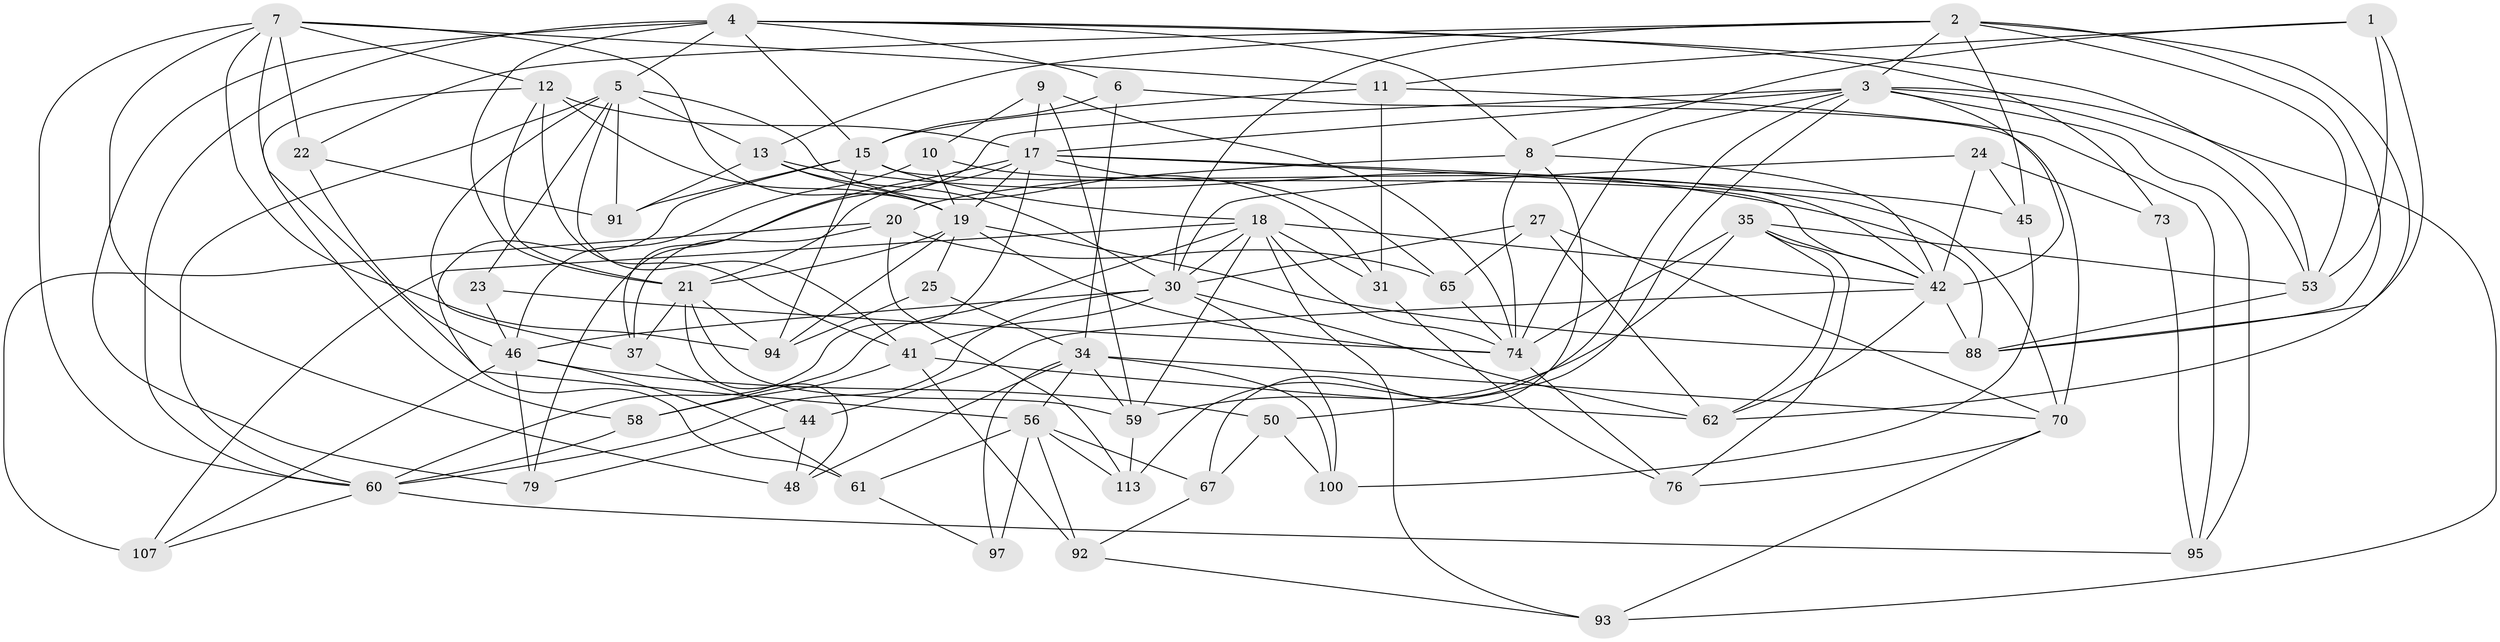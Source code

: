 // original degree distribution, {4: 1.0}
// Generated by graph-tools (version 1.1) at 2025/16/03/09/25 04:16:14]
// undirected, 60 vertices, 170 edges
graph export_dot {
graph [start="1"]
  node [color=gray90,style=filled];
  1;
  2 [super="+118+87"];
  3 [super="+28+63"];
  4 [super="+29+106+16"];
  5 [super="+51"];
  6;
  7 [super="+69+40"];
  8 [super="+36"];
  9;
  10;
  11 [super="+39"];
  12 [super="+14"];
  13 [super="+89"];
  15 [super="+85"];
  17 [super="+26+52+112"];
  18 [super="+47+80"];
  19 [super="+32+33"];
  20 [super="+71"];
  21 [super="+108+105+114"];
  22;
  23;
  24;
  25;
  27;
  30 [super="+57+38+78"];
  31 [super="+66"];
  34 [super="+43+55"];
  35 [super="+54"];
  37 [super="+117"];
  41 [super="+77"];
  42 [super="+68"];
  44;
  45;
  46 [super="+81"];
  48;
  50;
  53 [super="+104"];
  56 [super="+75"];
  58;
  59 [super="+84"];
  60 [super="+82+102"];
  61;
  62 [super="+86"];
  65;
  67;
  70 [super="+110"];
  73;
  74 [super="+96"];
  76;
  79;
  88 [super="+116"];
  91;
  92;
  93;
  94 [super="+99"];
  95;
  97;
  100;
  107;
  113;
  1 -- 11;
  1 -- 8;
  1 -- 53;
  1 -- 88;
  2 -- 62;
  2 -- 13;
  2 -- 88;
  2 -- 45;
  2 -- 53;
  2 -- 3;
  2 -- 22;
  2 -- 30;
  3 -- 50;
  3 -- 95;
  3 -- 113;
  3 -- 93;
  3 -- 53;
  3 -- 37;
  3 -- 74;
  3 -- 17;
  3 -- 42;
  4 -- 73 [weight=2];
  4 -- 53;
  4 -- 79;
  4 -- 5;
  4 -- 6;
  4 -- 21 [weight=3];
  4 -- 60;
  4 -- 8;
  4 -- 15;
  5 -- 31;
  5 -- 91;
  5 -- 37;
  5 -- 23;
  5 -- 41;
  5 -- 60;
  5 -- 13;
  6 -- 34;
  6 -- 70;
  6 -- 15;
  7 -- 94;
  7 -- 48;
  7 -- 12;
  7 -- 60;
  7 -- 22;
  7 -- 11;
  7 -- 19;
  7 -- 56;
  8 -- 74;
  8 -- 67;
  8 -- 42;
  8 -- 20;
  9 -- 74;
  9 -- 59;
  9 -- 10;
  9 -- 17;
  10 -- 46;
  10 -- 19;
  10 -- 42;
  11 -- 31 [weight=2];
  11 -- 15;
  11 -- 95;
  12 -- 21;
  12 -- 19;
  12 -- 41;
  12 -- 58;
  12 -- 17;
  13 -- 91;
  13 -- 88;
  13 -- 30;
  13 -- 19;
  15 -- 61;
  15 -- 91;
  15 -- 42;
  15 -- 18;
  15 -- 94;
  17 -- 65;
  17 -- 60;
  17 -- 70;
  17 -- 19;
  17 -- 21;
  17 -- 45;
  17 -- 79;
  18 -- 93;
  18 -- 30;
  18 -- 42;
  18 -- 74;
  18 -- 58;
  18 -- 107;
  18 -- 31 [weight=2];
  18 -- 59;
  19 -- 94 [weight=2];
  19 -- 25 [weight=2];
  19 -- 21;
  19 -- 88;
  19 -- 74;
  20 -- 113;
  20 -- 37 [weight=2];
  20 -- 65;
  20 -- 107;
  21 -- 94;
  21 -- 48;
  21 -- 59;
  21 -- 37;
  22 -- 91;
  22 -- 46;
  23 -- 46;
  23 -- 74 [weight=2];
  24 -- 73;
  24 -- 45;
  24 -- 30;
  24 -- 42;
  25 -- 94;
  25 -- 34;
  27 -- 65;
  27 -- 70;
  27 -- 30;
  27 -- 62;
  30 -- 41;
  30 -- 46;
  30 -- 62;
  30 -- 100;
  30 -- 60;
  31 -- 76;
  34 -- 59;
  34 -- 56;
  34 -- 70;
  34 -- 48;
  34 -- 97;
  34 -- 100;
  35 -- 76;
  35 -- 59;
  35 -- 74;
  35 -- 53;
  35 -- 62;
  35 -- 42;
  37 -- 44;
  41 -- 58;
  41 -- 92;
  41 -- 62;
  42 -- 44;
  42 -- 62;
  42 -- 88;
  44 -- 48;
  44 -- 79;
  45 -- 100;
  46 -- 79;
  46 -- 50;
  46 -- 107;
  46 -- 61;
  50 -- 100;
  50 -- 67;
  53 -- 88;
  56 -- 61;
  56 -- 113;
  56 -- 97 [weight=2];
  56 -- 67;
  56 -- 92;
  58 -- 60;
  59 -- 113;
  60 -- 107;
  60 -- 95;
  61 -- 97;
  65 -- 74;
  67 -- 92;
  70 -- 76;
  70 -- 93;
  73 -- 95;
  74 -- 76;
  92 -- 93;
}
